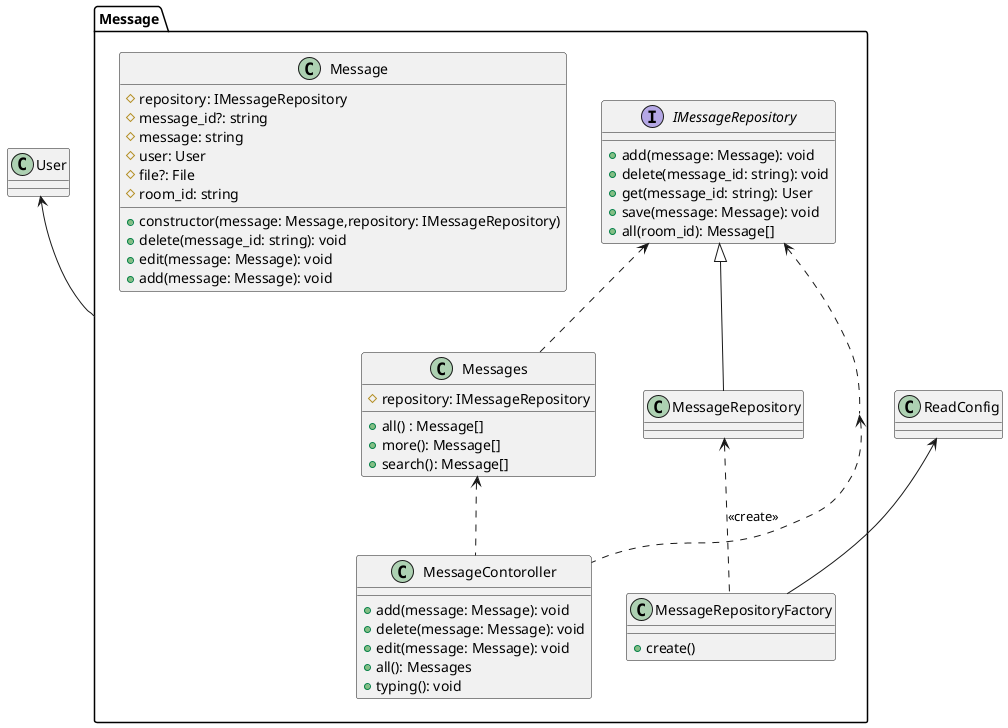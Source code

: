 @startuml
package Message{

    Interface IMessageRepository{
        +add(message: Message): void
        +delete(message_id: string): void
        +get(message_id: string): User
        +save(message: Message): void
        +all(room_id): Message[]
    }

    class Message{
        #repository: IMessageRepository
        #message_id?: string
        #message: string
        #user: User
        #file?: File
        #room_id: string
        
        +constructor(message: Message,repository: IMessageRepository)
        +delete(message_id: string): void
        +edit(message: Message): void
        +add(message: Message): void
    }

    class Messages{
        #repository: IMessageRepository
        +all() : Message[]
        +more(): Message[]
        +search(): Message[]
    }

    class MessageContoroller{
        +add(message: Message): void
        +delete(message: Message): void
        +edit(message: Message): void
        +all(): Messages
        +typing(): void
    }

    class MessageRepositoryFactory{
        +create()
    }
    class MessageRepository
}

MessageRepository <.. MessageRepositoryFactory: <<create>>
Message <.. MessageContoroller
Messages <.. MessageContoroller
User <-- Message
IMessageRepository <.. Message
IMessageRepository <.. Messages
ReadConfig <-- MessageRepositoryFactory
IMessageRepository <|-- MessageRepository

@enduml